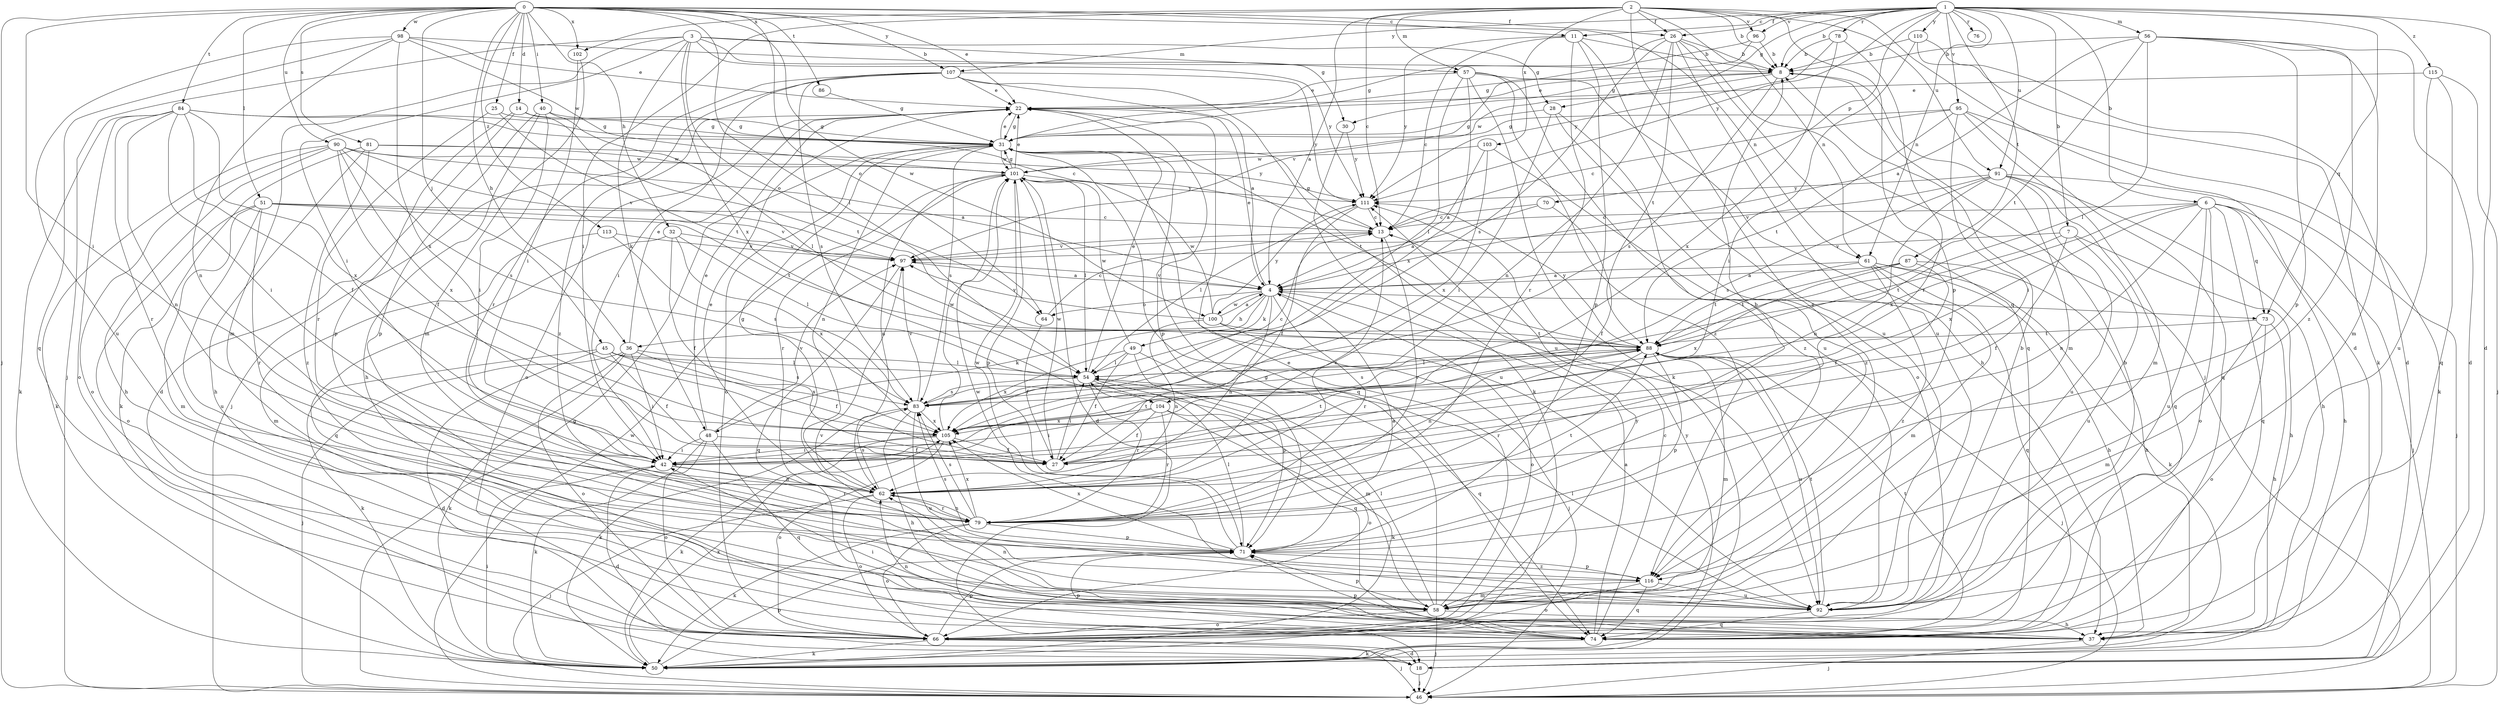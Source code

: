 strict digraph  {
0;
1;
2;
3;
4;
6;
7;
8;
11;
13;
14;
18;
22;
25;
26;
27;
28;
30;
31;
32;
36;
37;
40;
42;
45;
46;
48;
49;
50;
51;
54;
56;
57;
58;
61;
62;
64;
66;
70;
71;
73;
74;
76;
78;
79;
81;
83;
84;
86;
87;
88;
90;
91;
92;
95;
96;
97;
98;
100;
101;
102;
103;
104;
105;
107;
110;
111;
113;
115;
116;
0 -> 11  [label=c];
0 -> 14  [label=d];
0 -> 22  [label=e];
0 -> 25  [label=f];
0 -> 26  [label=f];
0 -> 32  [label=h];
0 -> 36  [label=h];
0 -> 40  [label=i];
0 -> 42  [label=i];
0 -> 45  [label=j];
0 -> 46  [label=j];
0 -> 51  [label=l];
0 -> 54  [label=l];
0 -> 61  [label=n];
0 -> 64  [label=o];
0 -> 81  [label=s];
0 -> 84  [label=t];
0 -> 86  [label=t];
0 -> 90  [label=u];
0 -> 98  [label=w];
0 -> 100  [label=w];
0 -> 102  [label=x];
0 -> 107  [label=y];
0 -> 113  [label=z];
1 -> 6  [label=b];
1 -> 7  [label=b];
1 -> 8  [label=b];
1 -> 11  [label=c];
1 -> 18  [label=d];
1 -> 26  [label=f];
1 -> 28  [label=g];
1 -> 56  [label=m];
1 -> 61  [label=n];
1 -> 70  [label=p];
1 -> 73  [label=q];
1 -> 76  [label=r];
1 -> 78  [label=r];
1 -> 87  [label=t];
1 -> 91  [label=u];
1 -> 95  [label=v];
1 -> 96  [label=v];
1 -> 107  [label=y];
1 -> 110  [label=y];
1 -> 111  [label=y];
1 -> 115  [label=z];
2 -> 4  [label=a];
2 -> 8  [label=b];
2 -> 13  [label=c];
2 -> 18  [label=d];
2 -> 26  [label=f];
2 -> 42  [label=i];
2 -> 57  [label=m];
2 -> 61  [label=n];
2 -> 71  [label=p];
2 -> 91  [label=u];
2 -> 96  [label=v];
2 -> 102  [label=x];
2 -> 103  [label=x];
2 -> 116  [label=z];
3 -> 28  [label=g];
3 -> 30  [label=g];
3 -> 42  [label=i];
3 -> 46  [label=j];
3 -> 48  [label=k];
3 -> 57  [label=m];
3 -> 58  [label=m];
3 -> 64  [label=o];
3 -> 104  [label=x];
3 -> 111  [label=y];
4 -> 22  [label=e];
4 -> 36  [label=h];
4 -> 48  [label=k];
4 -> 49  [label=k];
4 -> 62  [label=n];
4 -> 64  [label=o];
4 -> 66  [label=o];
4 -> 73  [label=q];
4 -> 79  [label=r];
4 -> 97  [label=v];
4 -> 100  [label=w];
6 -> 13  [label=c];
6 -> 37  [label=h];
6 -> 46  [label=j];
6 -> 62  [label=n];
6 -> 66  [label=o];
6 -> 73  [label=q];
6 -> 74  [label=q];
6 -> 92  [label=u];
6 -> 104  [label=x];
6 -> 105  [label=x];
7 -> 27  [label=f];
7 -> 37  [label=h];
7 -> 88  [label=t];
7 -> 92  [label=u];
7 -> 97  [label=v];
8 -> 22  [label=e];
8 -> 30  [label=g];
8 -> 58  [label=m];
8 -> 83  [label=s];
8 -> 101  [label=w];
11 -> 8  [label=b];
11 -> 13  [label=c];
11 -> 71  [label=p];
11 -> 79  [label=r];
11 -> 92  [label=u];
11 -> 111  [label=y];
13 -> 31  [label=g];
13 -> 79  [label=r];
13 -> 97  [label=v];
14 -> 18  [label=d];
14 -> 31  [label=g];
14 -> 71  [label=p];
14 -> 88  [label=t];
18 -> 46  [label=j];
22 -> 31  [label=g];
22 -> 46  [label=j];
22 -> 66  [label=o];
22 -> 71  [label=p];
25 -> 31  [label=g];
25 -> 79  [label=r];
25 -> 88  [label=t];
26 -> 8  [label=b];
26 -> 31  [label=g];
26 -> 46  [label=j];
26 -> 62  [label=n];
26 -> 74  [label=q];
26 -> 83  [label=s];
26 -> 88  [label=t];
26 -> 92  [label=u];
27 -> 54  [label=l];
27 -> 88  [label=t];
27 -> 101  [label=w];
28 -> 31  [label=g];
28 -> 42  [label=i];
28 -> 66  [label=o];
28 -> 116  [label=z];
30 -> 50  [label=k];
30 -> 111  [label=y];
31 -> 22  [label=e];
31 -> 62  [label=n];
31 -> 66  [label=o];
31 -> 74  [label=q];
31 -> 83  [label=s];
31 -> 88  [label=t];
31 -> 92  [label=u];
31 -> 101  [label=w];
32 -> 27  [label=f];
32 -> 54  [label=l];
32 -> 74  [label=q];
32 -> 97  [label=v];
32 -> 105  [label=x];
36 -> 22  [label=e];
36 -> 27  [label=f];
36 -> 42  [label=i];
36 -> 46  [label=j];
36 -> 50  [label=k];
36 -> 54  [label=l];
36 -> 66  [label=o];
37 -> 42  [label=i];
37 -> 46  [label=j];
37 -> 71  [label=p];
40 -> 31  [label=g];
40 -> 37  [label=h];
40 -> 42  [label=i];
40 -> 54  [label=l];
40 -> 71  [label=p];
42 -> 18  [label=d];
42 -> 62  [label=n];
42 -> 79  [label=r];
42 -> 88  [label=t];
45 -> 18  [label=d];
45 -> 27  [label=f];
45 -> 50  [label=k];
45 -> 54  [label=l];
45 -> 83  [label=s];
45 -> 105  [label=x];
46 -> 31  [label=g];
46 -> 101  [label=w];
48 -> 22  [label=e];
48 -> 27  [label=f];
48 -> 42  [label=i];
48 -> 50  [label=k];
48 -> 66  [label=o];
48 -> 74  [label=q];
48 -> 97  [label=v];
49 -> 27  [label=f];
49 -> 54  [label=l];
49 -> 71  [label=p];
49 -> 74  [label=q];
49 -> 101  [label=w];
49 -> 105  [label=x];
50 -> 42  [label=i];
50 -> 71  [label=p];
50 -> 105  [label=x];
50 -> 111  [label=y];
51 -> 13  [label=c];
51 -> 58  [label=m];
51 -> 66  [label=o];
51 -> 79  [label=r];
51 -> 88  [label=t];
51 -> 92  [label=u];
51 -> 97  [label=v];
54 -> 22  [label=e];
54 -> 58  [label=m];
54 -> 74  [label=q];
54 -> 79  [label=r];
54 -> 83  [label=s];
56 -> 4  [label=a];
56 -> 8  [label=b];
56 -> 18  [label=d];
56 -> 54  [label=l];
56 -> 58  [label=m];
56 -> 71  [label=p];
56 -> 88  [label=t];
56 -> 116  [label=z];
57 -> 22  [label=e];
57 -> 37  [label=h];
57 -> 50  [label=k];
57 -> 54  [label=l];
57 -> 92  [label=u];
57 -> 105  [label=x];
57 -> 116  [label=z];
58 -> 22  [label=e];
58 -> 31  [label=g];
58 -> 37  [label=h];
58 -> 46  [label=j];
58 -> 54  [label=l];
58 -> 66  [label=o];
58 -> 71  [label=p];
58 -> 97  [label=v];
61 -> 4  [label=a];
61 -> 37  [label=h];
61 -> 50  [label=k];
61 -> 58  [label=m];
61 -> 74  [label=q];
61 -> 88  [label=t];
61 -> 116  [label=z];
62 -> 13  [label=c];
62 -> 22  [label=e];
62 -> 31  [label=g];
62 -> 46  [label=j];
62 -> 66  [label=o];
62 -> 79  [label=r];
62 -> 83  [label=s];
64 -> 13  [label=c];
64 -> 27  [label=f];
66 -> 8  [label=b];
66 -> 18  [label=d];
66 -> 46  [label=j];
66 -> 50  [label=k];
66 -> 71  [label=p];
66 -> 111  [label=y];
70 -> 4  [label=a];
70 -> 13  [label=c];
70 -> 27  [label=f];
71 -> 4  [label=a];
71 -> 54  [label=l];
71 -> 83  [label=s];
71 -> 101  [label=w];
71 -> 105  [label=x];
71 -> 116  [label=z];
73 -> 37  [label=h];
73 -> 58  [label=m];
73 -> 66  [label=o];
73 -> 88  [label=t];
74 -> 4  [label=a];
74 -> 13  [label=c];
74 -> 50  [label=k];
74 -> 62  [label=n];
74 -> 71  [label=p];
74 -> 88  [label=t];
78 -> 8  [label=b];
78 -> 79  [label=r];
78 -> 105  [label=x];
78 -> 111  [label=y];
79 -> 8  [label=b];
79 -> 50  [label=k];
79 -> 62  [label=n];
79 -> 66  [label=o];
79 -> 71  [label=p];
79 -> 83  [label=s];
79 -> 88  [label=t];
79 -> 105  [label=x];
81 -> 37  [label=h];
81 -> 50  [label=k];
81 -> 101  [label=w];
81 -> 111  [label=y];
81 -> 116  [label=z];
83 -> 13  [label=c];
83 -> 37  [label=h];
83 -> 50  [label=k];
83 -> 92  [label=u];
83 -> 97  [label=v];
83 -> 105  [label=x];
84 -> 13  [label=c];
84 -> 27  [label=f];
84 -> 31  [label=g];
84 -> 42  [label=i];
84 -> 50  [label=k];
84 -> 62  [label=n];
84 -> 66  [label=o];
84 -> 79  [label=r];
84 -> 105  [label=x];
86 -> 31  [label=g];
87 -> 4  [label=a];
87 -> 27  [label=f];
87 -> 37  [label=h];
87 -> 88  [label=t];
87 -> 105  [label=x];
88 -> 46  [label=j];
88 -> 54  [label=l];
88 -> 58  [label=m];
88 -> 62  [label=n];
88 -> 71  [label=p];
88 -> 79  [label=r];
88 -> 83  [label=s];
88 -> 92  [label=u];
88 -> 111  [label=y];
90 -> 4  [label=a];
90 -> 27  [label=f];
90 -> 37  [label=h];
90 -> 50  [label=k];
90 -> 66  [label=o];
90 -> 83  [label=s];
90 -> 97  [label=v];
90 -> 101  [label=w];
90 -> 105  [label=x];
91 -> 37  [label=h];
91 -> 46  [label=j];
91 -> 62  [label=n];
91 -> 74  [label=q];
91 -> 83  [label=s];
91 -> 92  [label=u];
91 -> 97  [label=v];
91 -> 111  [label=y];
92 -> 8  [label=b];
92 -> 54  [label=l];
92 -> 62  [label=n];
92 -> 74  [label=q];
92 -> 88  [label=t];
92 -> 101  [label=w];
95 -> 13  [label=c];
95 -> 31  [label=g];
95 -> 42  [label=i];
95 -> 50  [label=k];
95 -> 58  [label=m];
95 -> 74  [label=q];
95 -> 88  [label=t];
96 -> 8  [label=b];
96 -> 31  [label=g];
96 -> 97  [label=v];
97 -> 4  [label=a];
97 -> 74  [label=q];
98 -> 8  [label=b];
98 -> 22  [label=e];
98 -> 62  [label=n];
98 -> 74  [label=q];
98 -> 92  [label=u];
98 -> 101  [label=w];
98 -> 105  [label=x];
100 -> 4  [label=a];
100 -> 46  [label=j];
100 -> 62  [label=n];
100 -> 88  [label=t];
100 -> 97  [label=v];
100 -> 101  [label=w];
100 -> 111  [label=y];
101 -> 18  [label=d];
101 -> 22  [label=e];
101 -> 31  [label=g];
101 -> 54  [label=l];
101 -> 62  [label=n];
101 -> 71  [label=p];
101 -> 79  [label=r];
101 -> 111  [label=y];
102 -> 42  [label=i];
102 -> 58  [label=m];
103 -> 4  [label=a];
103 -> 101  [label=w];
103 -> 105  [label=x];
103 -> 116  [label=z];
104 -> 27  [label=f];
104 -> 42  [label=i];
104 -> 50  [label=k];
104 -> 66  [label=o];
104 -> 79  [label=r];
104 -> 105  [label=x];
105 -> 27  [label=f];
105 -> 42  [label=i];
105 -> 50  [label=k];
105 -> 66  [label=o];
105 -> 101  [label=w];
107 -> 4  [label=a];
107 -> 22  [label=e];
107 -> 42  [label=i];
107 -> 79  [label=r];
107 -> 83  [label=s];
107 -> 92  [label=u];
107 -> 111  [label=y];
107 -> 116  [label=z];
110 -> 8  [label=b];
110 -> 18  [label=d];
110 -> 42  [label=i];
110 -> 50  [label=k];
111 -> 13  [label=c];
111 -> 27  [label=f];
111 -> 54  [label=l];
113 -> 58  [label=m];
113 -> 83  [label=s];
113 -> 97  [label=v];
115 -> 22  [label=e];
115 -> 46  [label=j];
115 -> 74  [label=q];
115 -> 92  [label=u];
116 -> 58  [label=m];
116 -> 66  [label=o];
116 -> 71  [label=p];
116 -> 74  [label=q];
116 -> 92  [label=u];
}

